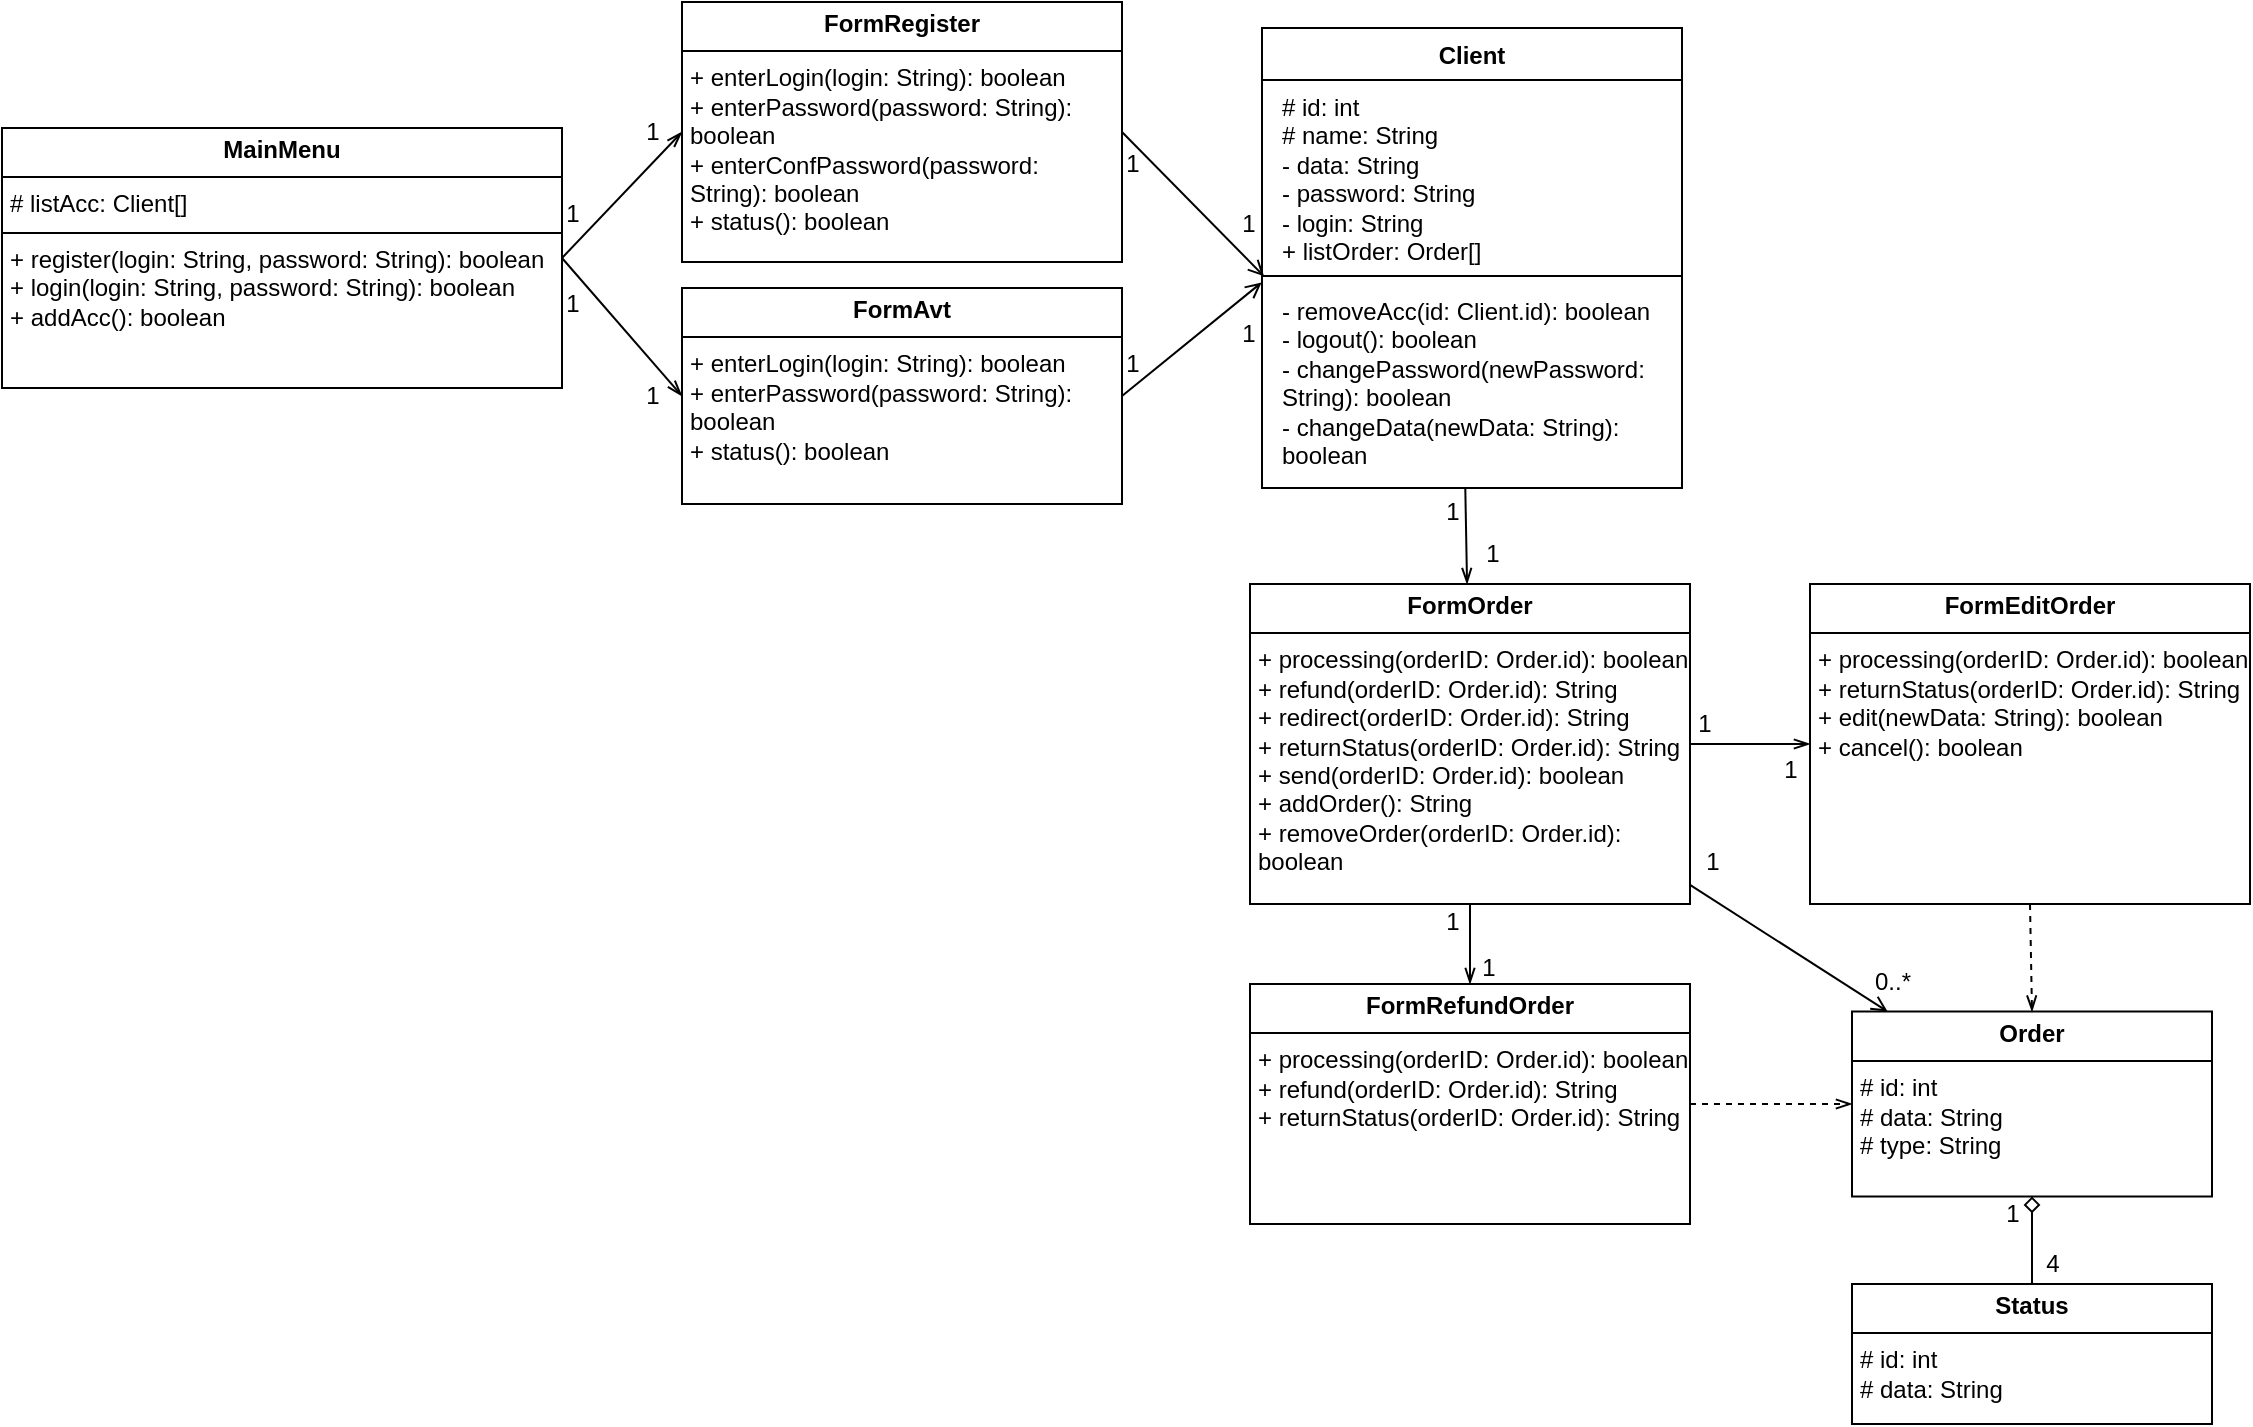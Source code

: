 <mxfile scale="1" border="0" version="24.2.5" type="device">
  <diagram id="C5RBs43oDa-KdzZeNtuy" name="Page-1">
    <mxGraphModel dx="2357" dy="1120" grid="1" gridSize="10" guides="1" tooltips="1" connect="1" arrows="1" fold="1" page="1" pageScale="1" pageWidth="827" pageHeight="1169" math="0" shadow="0">
      <root>
        <mxCell id="WIyWlLk6GJQsqaUBKTNV-0" />
        <mxCell id="WIyWlLk6GJQsqaUBKTNV-1" parent="WIyWlLk6GJQsqaUBKTNV-0" />
        <mxCell id="vQSPAY2r8AdcGBRJIY-V-1" value="&lt;p style=&quot;margin:0px;margin-top:4px;text-align:center;&quot;&gt;&lt;b&gt;Order&lt;/b&gt;&lt;/p&gt;&lt;hr size=&quot;1&quot; style=&quot;border-style:solid;&quot;&gt;&lt;p style=&quot;margin:0px;margin-left:4px;&quot;&gt;# id: int&lt;/p&gt;&lt;p style=&quot;margin:0px;margin-left:4px;&quot;&gt;# data:&amp;nbsp;&lt;span style=&quot;background-color: initial;&quot;&gt;String&lt;/span&gt;&lt;/p&gt;&lt;p style=&quot;margin:0px;margin-left:4px;&quot;&gt;# type:&amp;nbsp;&lt;span style=&quot;background-color: initial;&quot;&gt;String&lt;/span&gt;&lt;/p&gt;&lt;p style=&quot;margin:0px;margin-left:4px;&quot;&gt;&lt;br&gt;&lt;/p&gt;&lt;hr size=&quot;1&quot; style=&quot;border-style:solid;&quot;&gt;&lt;p style=&quot;margin:0px;margin-left:4px;&quot;&gt;&lt;br&gt;&lt;/p&gt;" style="verticalAlign=top;align=left;overflow=fill;html=1;whiteSpace=wrap;" parent="WIyWlLk6GJQsqaUBKTNV-1" vertex="1">
          <mxGeometry x="415" y="1093.75" width="180" height="92.5" as="geometry" />
        </mxCell>
        <mxCell id="vQSPAY2r8AdcGBRJIY-V-2" style="edgeStyle=orthogonalEdgeStyle;rounded=0;orthogonalLoop=1;jettySize=auto;html=1;exitX=0.5;exitY=1;exitDx=0;exitDy=0;" parent="WIyWlLk6GJQsqaUBKTNV-1" edge="1">
          <mxGeometry relative="1" as="geometry">
            <mxPoint x="230" y="820" as="sourcePoint" />
            <mxPoint x="230" y="820" as="targetPoint" />
          </mxGeometry>
        </mxCell>
        <mxCell id="vQSPAY2r8AdcGBRJIY-V-3" value="&lt;p style=&quot;margin:0px;margin-top:4px;text-align:center;&quot;&gt;&lt;b&gt;MainMenu&lt;/b&gt;&lt;/p&gt;&lt;hr size=&quot;1&quot; style=&quot;border-style:solid;&quot;&gt;&lt;p style=&quot;margin:0px;margin-left:4px;&quot;&gt;# listAcc: Client[]&lt;/p&gt;&lt;hr size=&quot;1&quot; style=&quot;border-style:solid;&quot;&gt;&lt;p style=&quot;margin:0px;margin-left:4px;&quot;&gt;&lt;span style=&quot;background-color: initial;&quot;&gt;+ register(login: String, password: String): boolean&lt;/span&gt;&lt;/p&gt;&lt;p style=&quot;margin: 0px 0px 0px 4px;&quot;&gt;+ login(&lt;span style=&quot;background-color: initial;&quot;&gt;login: String, password: String&lt;/span&gt;&lt;span style=&quot;background-color: initial;&quot;&gt;): boolean&lt;/span&gt;&lt;/p&gt;&lt;p style=&quot;margin: 0px 0px 0px 4px;&quot;&gt;+ addAcc(): boolean&lt;br&gt;&lt;/p&gt;" style="verticalAlign=top;align=left;overflow=fill;html=1;whiteSpace=wrap;" parent="WIyWlLk6GJQsqaUBKTNV-1" vertex="1">
          <mxGeometry x="-510" y="652" width="280" height="130" as="geometry" />
        </mxCell>
        <mxCell id="vQSPAY2r8AdcGBRJIY-V-4" value="&lt;p style=&quot;margin:0px;margin-top:4px;text-align:center;&quot;&gt;&lt;span style=&quot;color: rgba(0, 0, 0, 0); font-family: monospace; font-size: 0px; text-wrap: nowrap; background-color: initial; text-align: left;&quot;&gt;%3CmxGraphModel%3E%3Croot%3E%3CmxCell%20id%3D%220%22%2F%3E%3CmxCell%20id%3D%221%22%20parent%3D%220%22%2F%3E%3CmxCell%20id%3D%222%22%20value%3D%22%26lt%3Bp%20style%3D%26quot%3Bmargin%3A0px%3Bmargin-top%3A4px%3Btext-align%3Acenter%3B%26quot%3B%26gt%3B%26lt%3Bb%26gt%3BControlClient%26lt%3B%2Fb%26gt%3B%26lt%3B%2Fp%26gt%3B%26lt%3Bhr%20size%3D%26quot%3B1%26quot%3B%20style%3D%26quot%3Bborder-style%3Asolid%3B%26quot%3B%26gt%3B%26lt%3Bp%20style%3D%26quot%3Bmargin%3A0px%3Bmargin-left%3A4px%3B%26quot%3B%26gt%3B%26lt%3B%2Fp%26gt%3B%26lt%3Bp%20style%3D%26quot%3Bmargin%3A%200px%200px%200px%204px%3B%26quot%3B%26gt%3B%26lt%3Bspan%20style%3D%26quot%3Bbackground-color%3A%20initial%3B%26quot%3B%26gt%3B-%20removeAcc(id%3A%20Client.id)%3A%20boolean%26lt%3B%2Fspan%26gt%3B%26lt%3Bbr%26gt%3B%26lt%3B%2Fp%26gt%3B%26lt%3Bp%20style%3D%26quot%3Bmargin%3A%200px%200px%200px%204px%3B%26quot%3B%26gt%3B-%20logout()%3A%20boolean%26lt%3B%2Fp%26gt%3B%26lt%3Bp%20style%3D%26quot%3Bmargin%3A%200px%200px%200px%204px%3B%26quot%3B%26gt%3B-%20changePassword(newPassword%3A%20String)%3A%20boolean%26lt%3B%2Fp%26gt%3B%26lt%3Bp%20style%3D%26quot%3Bmargin%3A%200px%200px%200px%204px%3B%26quot%3B%26gt%3B-%20changeData(newData%3A%20String)%3A%20boolean%26lt%3B%2Fp%26gt%3B%26lt%3Bp%20style%3D%26quot%3Bmargin%3A%200px%200px%200px%204px%3B%26quot%3B%26gt%3B-%20addAcc()%3A%20boolean%26lt%3B%2Fp%26gt%3B%22%20style%3D%22verticalAlign%3Dtop%3Balign%3Dleft%3Boverflow%3Dfill%3Bhtml%3D1%3BwhiteSpace%3Dwrap%3B%22%20vertex%3D%221%22%20parent%3D%221%22%3E%3CmxGeometry%20x%3D%22-150%22%20y%3D%22710%22%20width%3D%22220%22%20height%3D%22130%22%20as%3D%22geometry%22%2F%3E%3C%2FmxCell%3E%3C%2Froot%3E%3C%2FmxGraphModel%3E&lt;/span&gt;&lt;b&gt;FormOrder&lt;/b&gt;&lt;/p&gt;&lt;hr size=&quot;1&quot; style=&quot;border-style:solid;&quot;&gt;&lt;p style=&quot;margin:0px;margin-left:4px;&quot;&gt;&lt;/p&gt;&lt;p style=&quot;margin:0px;margin-left:4px;&quot;&gt;&lt;span style=&quot;background-color: initial;&quot;&gt;+ processing(&lt;/span&gt;&lt;span style=&quot;background-color: initial;&quot;&gt;orderID&lt;/span&gt;&lt;span style=&quot;background-color: initial;&quot;&gt;: Order.id&lt;/span&gt;&lt;span style=&quot;background-color: initial;&quot;&gt;): boolean&lt;/span&gt;&lt;/p&gt;&lt;p style=&quot;margin:0px;margin-left:4px;&quot;&gt;&lt;span style=&quot;background-color: initial;&quot;&gt;+ refund(&lt;/span&gt;&lt;span style=&quot;background-color: initial;&quot;&gt;orderID&lt;/span&gt;&lt;span style=&quot;background-color: initial;&quot;&gt;: Order.id&lt;/span&gt;&lt;span style=&quot;background-color: initial;&quot;&gt;):&amp;nbsp;&lt;/span&gt;&lt;span style=&quot;background-color: initial;&quot;&gt;String&lt;/span&gt;&lt;/p&gt;&lt;p style=&quot;margin:0px;margin-left:4px;&quot;&gt;&lt;span style=&quot;background-color: initial;&quot;&gt;+&amp;nbsp;&lt;/span&gt;&lt;span style=&quot;background-color: initial;&quot;&gt;redirect(&lt;/span&gt;&lt;span style=&quot;background-color: initial;&quot;&gt;orderID&lt;/span&gt;&lt;span style=&quot;background-color: initial;&quot;&gt;: Order.id&lt;/span&gt;&lt;span style=&quot;background-color: initial;&quot;&gt;):&amp;nbsp;&lt;/span&gt;&lt;span style=&quot;background-color: initial;&quot;&gt;String&lt;/span&gt;&lt;/p&gt;&lt;p style=&quot;margin:0px;margin-left:4px;&quot;&gt;&lt;span style=&quot;background-color: initial;&quot;&gt;+ returnStatus(orderID&lt;/span&gt;&lt;span style=&quot;background-color: initial;&quot;&gt;: Order.id&lt;/span&gt;&lt;span style=&quot;background-color: initial;&quot;&gt;): String&lt;/span&gt;&lt;/p&gt;&lt;p style=&quot;margin: 0px 0px 0px 4px;&quot;&gt;+ send(&lt;span style=&quot;background-color: initial;&quot;&gt;orderID&lt;/span&gt;&lt;span style=&quot;background-color: initial;&quot;&gt;: Order.id&lt;/span&gt;): boolean&lt;/p&gt;&lt;p style=&quot;margin: 0px 0px 0px 4px;&quot;&gt;+ addOrder(): String&lt;br&gt;&lt;/p&gt;&lt;p style=&quot;margin: 0px 0px 0px 4px;&quot;&gt;&lt;span style=&quot;background-color: initial;&quot;&gt;+ removeOrder(&lt;/span&gt;&lt;span style=&quot;background-color: initial;&quot;&gt;orderID&lt;/span&gt;&lt;span style=&quot;background-color: initial;&quot;&gt;: Order.id&lt;/span&gt;&lt;span style=&quot;background-color: initial;&quot;&gt;): boolean&lt;/span&gt;&lt;/p&gt;&lt;p style=&quot;margin: 0px 0px 0px 4px;&quot;&gt;&lt;br&gt;&lt;/p&gt;" style="verticalAlign=top;align=left;overflow=fill;html=1;whiteSpace=wrap;" parent="WIyWlLk6GJQsqaUBKTNV-1" vertex="1">
          <mxGeometry x="114" y="880" width="220" height="160" as="geometry" />
        </mxCell>
        <mxCell id="vQSPAY2r8AdcGBRJIY-V-5" value="" style="endArrow=openThin;html=1;rounded=0;exitX=1;exitY=0.5;exitDx=0;exitDy=0;entryX=0;entryY=0.5;entryDx=0;entryDy=0;endFill=0;" parent="WIyWlLk6GJQsqaUBKTNV-1" source="vQSPAY2r8AdcGBRJIY-V-3" target="vQSPAY2r8AdcGBRJIY-V-14" edge="1">
          <mxGeometry width="50" height="50" relative="1" as="geometry">
            <mxPoint x="100.68" y="860" as="sourcePoint" />
            <mxPoint x="230.0" y="756.79" as="targetPoint" />
            <Array as="points" />
          </mxGeometry>
        </mxCell>
        <mxCell id="vQSPAY2r8AdcGBRJIY-V-6" value="" style="endArrow=openThin;html=1;rounded=0;endFill=0;exitX=0.484;exitY=0.997;exitDx=0;exitDy=0;exitPerimeter=0;" parent="WIyWlLk6GJQsqaUBKTNV-1" source="vQSPAY2r8AdcGBRJIY-V-51" target="vQSPAY2r8AdcGBRJIY-V-4" edge="1">
          <mxGeometry width="50" height="50" relative="1" as="geometry">
            <mxPoint x="227.401" y="820" as="sourcePoint" />
            <mxPoint x="270" y="1010" as="targetPoint" />
          </mxGeometry>
        </mxCell>
        <mxCell id="vQSPAY2r8AdcGBRJIY-V-7" value="" style="endArrow=open;html=1;rounded=0;endFill=0;" parent="WIyWlLk6GJQsqaUBKTNV-1" source="vQSPAY2r8AdcGBRJIY-V-4" target="vQSPAY2r8AdcGBRJIY-V-1" edge="1">
          <mxGeometry width="50" height="50" relative="1" as="geometry">
            <mxPoint x="190" y="980" as="sourcePoint" />
            <mxPoint x="320" y="1035" as="targetPoint" />
          </mxGeometry>
        </mxCell>
        <mxCell id="vQSPAY2r8AdcGBRJIY-V-8" value="1" style="text;html=1;align=center;verticalAlign=middle;resizable=0;points=[];autosize=1;strokeColor=none;fillColor=none;" parent="WIyWlLk6GJQsqaUBKTNV-1" vertex="1">
          <mxGeometry x="-180" y="686" width="30" height="30" as="geometry" />
        </mxCell>
        <mxCell id="vQSPAY2r8AdcGBRJIY-V-10" value="1" style="text;html=1;align=center;verticalAlign=middle;resizable=0;points=[];autosize=1;strokeColor=none;fillColor=none;" parent="WIyWlLk6GJQsqaUBKTNV-1" vertex="1">
          <mxGeometry x="200" y="829" width="30" height="30" as="geometry" />
        </mxCell>
        <mxCell id="vQSPAY2r8AdcGBRJIY-V-12" value="1" style="text;html=1;align=center;verticalAlign=middle;resizable=0;points=[];autosize=1;strokeColor=none;fillColor=none;" parent="WIyWlLk6GJQsqaUBKTNV-1" vertex="1">
          <mxGeometry x="326" y="935" width="30" height="30" as="geometry" />
        </mxCell>
        <mxCell id="vQSPAY2r8AdcGBRJIY-V-13" value="1" style="text;html=1;align=center;verticalAlign=middle;resizable=0;points=[];autosize=1;strokeColor=none;fillColor=none;" parent="WIyWlLk6GJQsqaUBKTNV-1" vertex="1">
          <mxGeometry x="218" y="1057" width="30" height="30" as="geometry" />
        </mxCell>
        <mxCell id="vQSPAY2r8AdcGBRJIY-V-14" value="&lt;p style=&quot;margin:0px;margin-top:4px;text-align:center;&quot;&gt;&lt;b&gt;FormRegister&lt;/b&gt;&lt;span style=&quot;color: rgba(0, 0, 0, 0); font-family: monospace; font-size: 0px; text-wrap: nowrap; background-color: initial; text-align: left;&quot;&gt;%3CmxGraphModel%3E%3Croot%3E%3CmxCell%20id%3D%220%22%2F%3E%3CmxCell%20id%3D%221%22%20parent%3D%220%22%2F%3E%3CmxCell%20id%3D%222%22%20value%3D%221%22%20style%3D%22text%3Bhtml%3D1%3Balign%3Dcenter%3BverticalAlign%3Dmiddle%3Bresizable%3D0%3Bpoints%3D%5B%5D%3Bautosize%3D1%3BstrokeColor%3Dnone%3BfillColor%3Dnone%3B%22%20vertex%3D%221%22%20parent%3D%221%22%3E%3CmxGeometry%20x%3D%22220%22%20y%3D%221050%22%20width%3D%2230%22%20height%3D%2230%22%20as%3D%22geometry%22%2F%3E%3C%2FmxCell%3E%3C%2Froot%3E%3C%2FmxGraphModel%3E&lt;/span&gt;&lt;span style=&quot;background-color: initial; color: rgba(0, 0, 0, 0); font-family: monospace; font-size: 0px; text-align: left; text-wrap: nowrap;&quot;&gt;%3CmxGraphModel%3E%3Croot%3E%3CmxCell%20id%3D%220%22%2F%3E%3CmxCell%20id%3D%221%22%20parent%3D%220%22%2F%3E%3CmxCell%20id%3D%222%22%20value%3D%221%22%20style%3D%22text%3Bhtml%3D1%3Balign%3Dcenter%3BverticalAlign%3Dmiddle%3Bresizable%3D0%3Bpoints%3D%5B%5D%3Bautosize%3D1%3BstrokeColor%3Dnone%3BfillColor%3Dnone%3B%22%20vertex%3D%221%22%20parent%3D%221%22%3E%3CmxGeometry%20x%3D%22220%22%20y%3D%221050%22%20width%3D%2230%22%20height%3D%2230%22%20as%3D%22geometry%22%2F%3E%3C%2FmxCell%3E%3C%2Froot%3E%3C%2FmxGraphModel%3E&lt;/span&gt;&lt;/p&gt;&lt;hr style=&quot;border-style: solid;&quot; size=&quot;1&quot;&gt;&lt;p style=&quot;margin: 0px 0px 0px 4px;&quot;&gt;&lt;/p&gt;&lt;p style=&quot;margin: 0px 0px 0px 4px;&quot;&gt;+ enterLogin(login: String): boolean&lt;/p&gt;&lt;p style=&quot;margin: 0px 0px 0px 4px;&quot;&gt;+ enterPassword(password: String): boolean&lt;br&gt;+ enterConfPassword(password: String): boolean&lt;/p&gt;&lt;p style=&quot;margin: 0px 0px 0px 4px;&quot;&gt;+ status(): boolean&lt;/p&gt;" style="verticalAlign=top;align=left;overflow=fill;html=1;whiteSpace=wrap;" parent="WIyWlLk6GJQsqaUBKTNV-1" vertex="1">
          <mxGeometry x="-170" y="589" width="220" height="130" as="geometry" />
        </mxCell>
        <mxCell id="vQSPAY2r8AdcGBRJIY-V-15" value="" style="endArrow=open;html=1;rounded=0;exitX=1;exitY=0.5;exitDx=0;exitDy=0;entryX=0.005;entryY=1.044;entryDx=0;entryDy=0;endFill=0;entryPerimeter=0;" parent="WIyWlLk6GJQsqaUBKTNV-1" source="vQSPAY2r8AdcGBRJIY-V-14" target="vQSPAY2r8AdcGBRJIY-V-49" edge="1">
          <mxGeometry width="50" height="50" relative="1" as="geometry">
            <mxPoint x="30" y="891" as="sourcePoint" />
            <mxPoint x="134" y="713" as="targetPoint" />
            <Array as="points" />
          </mxGeometry>
        </mxCell>
        <mxCell id="vQSPAY2r8AdcGBRJIY-V-17" value="1" style="text;html=1;align=center;verticalAlign=middle;resizable=0;points=[];autosize=1;strokeColor=none;fillColor=none;" parent="WIyWlLk6GJQsqaUBKTNV-1" vertex="1">
          <mxGeometry x="40" y="655" width="30" height="30" as="geometry" />
        </mxCell>
        <mxCell id="vQSPAY2r8AdcGBRJIY-V-20" value="&lt;p style=&quot;margin:0px;margin-top:4px;text-align:center;&quot;&gt;&lt;span style=&quot;color: rgba(0, 0, 0, 0); font-family: monospace; font-size: 0px; text-wrap: nowrap; background-color: initial; text-align: left;&quot;&gt;%3CmxGraphModel%3E%3Croot%3E%3CmxCell%20id%3D%220%22%2F%3E%3CmxCell%20id%3D%221%22%20parent%3D%220%22%2F%3E%3CmxCell%20id%3D%222%22%20value%3D%22%26lt%3Bp%20style%3D%26quot%3Bmargin%3A0px%3Bmargin-top%3A4px%3Btext-align%3Acenter%3B%26quot%3B%26gt%3B%26lt%3Bb%26gt%3BControlClient%26lt%3B%2Fb%26gt%3B%26lt%3B%2Fp%26gt%3B%26lt%3Bhr%20size%3D%26quot%3B1%26quot%3B%20style%3D%26quot%3Bborder-style%3Asolid%3B%26quot%3B%26gt%3B%26lt%3Bp%20style%3D%26quot%3Bmargin%3A0px%3Bmargin-left%3A4px%3B%26quot%3B%26gt%3B%26lt%3B%2Fp%26gt%3B%26lt%3Bp%20style%3D%26quot%3Bmargin%3A%200px%200px%200px%204px%3B%26quot%3B%26gt%3B%26lt%3Bspan%20style%3D%26quot%3Bbackground-color%3A%20initial%3B%26quot%3B%26gt%3B-%20removeAcc(id%3A%20Client.id)%3A%20boolean%26lt%3B%2Fspan%26gt%3B%26lt%3Bbr%26gt%3B%26lt%3B%2Fp%26gt%3B%26lt%3Bp%20style%3D%26quot%3Bmargin%3A%200px%200px%200px%204px%3B%26quot%3B%26gt%3B-%20logout()%3A%20boolean%26lt%3B%2Fp%26gt%3B%26lt%3Bp%20style%3D%26quot%3Bmargin%3A%200px%200px%200px%204px%3B%26quot%3B%26gt%3B-%20changePassword(newPassword%3A%20String)%3A%20boolean%26lt%3B%2Fp%26gt%3B%26lt%3Bp%20style%3D%26quot%3Bmargin%3A%200px%200px%200px%204px%3B%26quot%3B%26gt%3B-%20changeData(newData%3A%20String)%3A%20boolean%26lt%3B%2Fp%26gt%3B%26lt%3Bp%20style%3D%26quot%3Bmargin%3A%200px%200px%200px%204px%3B%26quot%3B%26gt%3B-%20addAcc()%3A%20boolean%26lt%3B%2Fp%26gt%3B%22%20style%3D%22verticalAlign%3Dtop%3Balign%3Dleft%3Boverflow%3Dfill%3Bhtml%3D1%3BwhiteSpace%3Dwrap%3B%22%20vertex%3D%221%22%20parent%3D%221%22%3E%3CmxGeometry%20x%3D%22-150%22%20y%3D%22710%22%20width%3D%22220%22%20height%3D%22130%22%20as%3D%22geometry%22%2F%3E%3C%2FmxCell%3E%3C%2Froot%3E%3C%2FmxGraphModel%3E&lt;/span&gt;&lt;b&gt;FormEditOrder&lt;/b&gt;&lt;/p&gt;&lt;hr size=&quot;1&quot; style=&quot;border-style:solid;&quot;&gt;&lt;p style=&quot;margin:0px;margin-left:4px;&quot;&gt;&lt;/p&gt;&lt;p style=&quot;margin:0px;margin-left:4px;&quot;&gt;&lt;span style=&quot;background-color: initial;&quot;&gt;+ processing(&lt;/span&gt;&lt;span style=&quot;background-color: initial;&quot;&gt;orderID&lt;/span&gt;&lt;span style=&quot;background-color: initial;&quot;&gt;: Order.id&lt;/span&gt;&lt;span style=&quot;background-color: initial;&quot;&gt;): boolean&lt;/span&gt;&lt;/p&gt;&lt;p style=&quot;margin:0px;margin-left:4px;&quot;&gt;&lt;span style=&quot;background-color: initial;&quot;&gt;+ returnStatus(&lt;/span&gt;&lt;span style=&quot;background-color: initial;&quot;&gt;orderID&lt;/span&gt;&lt;span style=&quot;background-color: initial;&quot;&gt;: Order.id&lt;/span&gt;&lt;span style=&quot;background-color: initial;&quot;&gt;): String&lt;/span&gt;&lt;/p&gt;&lt;p style=&quot;margin: 0px 0px 0px 4px;&quot;&gt;+ edit(newData: String): boolean&lt;br&gt;&lt;/p&gt;&lt;p style=&quot;margin: 0px 0px 0px 4px;&quot;&gt;+ cancel(): boolean&lt;/p&gt;" style="verticalAlign=top;align=left;overflow=fill;html=1;whiteSpace=wrap;" parent="WIyWlLk6GJQsqaUBKTNV-1" vertex="1">
          <mxGeometry x="394" y="880" width="220" height="160" as="geometry" />
        </mxCell>
        <mxCell id="vQSPAY2r8AdcGBRJIY-V-21" value="" style="endArrow=openThin;html=1;rounded=0;entryX=0;entryY=0.5;entryDx=0;entryDy=0;endFill=0;exitX=1;exitY=0.5;exitDx=0;exitDy=0;" parent="WIyWlLk6GJQsqaUBKTNV-1" source="vQSPAY2r8AdcGBRJIY-V-4" target="vQSPAY2r8AdcGBRJIY-V-20" edge="1">
          <mxGeometry width="50" height="50" relative="1" as="geometry">
            <mxPoint x="200" y="830" as="sourcePoint" />
            <mxPoint x="250" y="780" as="targetPoint" />
          </mxGeometry>
        </mxCell>
        <mxCell id="vQSPAY2r8AdcGBRJIY-V-22" value="" style="endArrow=openThin;html=1;rounded=0;entryX=0.5;entryY=0;entryDx=0;entryDy=0;exitX=0.5;exitY=1;exitDx=0;exitDy=0;dashed=1;endFill=0;" parent="WIyWlLk6GJQsqaUBKTNV-1" source="vQSPAY2r8AdcGBRJIY-V-20" target="vQSPAY2r8AdcGBRJIY-V-1" edge="1">
          <mxGeometry width="50" height="50" relative="1" as="geometry">
            <mxPoint x="330" y="785" as="sourcePoint" />
            <mxPoint x="340" y="840" as="targetPoint" />
          </mxGeometry>
        </mxCell>
        <mxCell id="vQSPAY2r8AdcGBRJIY-V-30" value="&lt;p style=&quot;margin:0px;margin-top:4px;text-align:center;&quot;&gt;&lt;span style=&quot;color: rgba(0, 0, 0, 0); font-family: monospace; font-size: 0px; text-wrap: nowrap; background-color: initial; text-align: left;&quot;&gt;%3CmxGraphModel%3E%3Croot%3E%3CmxCell%20id%3D%220%22%2F%3E%3CmxCell%20id%3D%221%22%20parent%3D%220%22%2F%3E%3CmxCell%20id%3D%222%22%20value%3D%22%26lt%3Bp%20style%3D%26quot%3Bmargin%3A0px%3Bmargin-top%3A4px%3Btext-align%3Acenter%3B%26quot%3B%26gt%3B%26lt%3Bb%26gt%3BControlClient%26lt%3B%2Fb%26gt%3B%26lt%3B%2Fp%26gt%3B%26lt%3Bhr%20size%3D%26quot%3B1%26quot%3B%20style%3D%26quot%3Bborder-style%3Asolid%3B%26quot%3B%26gt%3B%26lt%3Bp%20style%3D%26quot%3Bmargin%3A0px%3Bmargin-left%3A4px%3B%26quot%3B%26gt%3B%26lt%3B%2Fp%26gt%3B%26lt%3Bp%20style%3D%26quot%3Bmargin%3A%200px%200px%200px%204px%3B%26quot%3B%26gt%3B%26lt%3Bspan%20style%3D%26quot%3Bbackground-color%3A%20initial%3B%26quot%3B%26gt%3B-%20removeAcc(id%3A%20Client.id)%3A%20boolean%26lt%3B%2Fspan%26gt%3B%26lt%3Bbr%26gt%3B%26lt%3B%2Fp%26gt%3B%26lt%3Bp%20style%3D%26quot%3Bmargin%3A%200px%200px%200px%204px%3B%26quot%3B%26gt%3B-%20logout()%3A%20boolean%26lt%3B%2Fp%26gt%3B%26lt%3Bp%20style%3D%26quot%3Bmargin%3A%200px%200px%200px%204px%3B%26quot%3B%26gt%3B-%20changePassword(newPassword%3A%20String)%3A%20boolean%26lt%3B%2Fp%26gt%3B%26lt%3Bp%20style%3D%26quot%3Bmargin%3A%200px%200px%200px%204px%3B%26quot%3B%26gt%3B-%20changeData(newData%3A%20String)%3A%20boolean%26lt%3B%2Fp%26gt%3B%26lt%3Bp%20style%3D%26quot%3Bmargin%3A%200px%200px%200px%204px%3B%26quot%3B%26gt%3B-%20addAcc()%3A%20boolean%26lt%3B%2Fp%26gt%3B%22%20style%3D%22verticalAlign%3Dtop%3Balign%3Dleft%3Boverflow%3Dfill%3Bhtml%3D1%3BwhiteSpace%3Dwrap%3B%22%20vertex%3D%221%22%20parent%3D%221%22%3E%3CmxGeometry%20x%3D%22-150%22%20y%3D%22710%22%20width%3D%22220%22%20height%3D%22130%22%20as%3D%22geometry%22%2F%3E%3C%2FmxCell%3E%3C%2Froot%3E%3C%2FmxGraphModel%R3ECanct&lt;/span&gt;&lt;b&gt;FormRefundOrder&lt;/b&gt;&lt;/p&gt;&lt;hr size=&quot;1&quot; style=&quot;border-style:solid;&quot;&gt;&lt;p style=&quot;margin:0px;margin-left:4px;&quot;&gt;&lt;/p&gt;&lt;p style=&quot;margin:0px;margin-left:4px;&quot;&gt;&lt;span style=&quot;background-color: initial;&quot;&gt;+ processing(&lt;/span&gt;&lt;span style=&quot;background-color: initial;&quot;&gt;orderID&lt;/span&gt;&lt;span style=&quot;background-color: initial;&quot;&gt;: Order.id&lt;/span&gt;&lt;span style=&quot;background-color: initial;&quot;&gt;): boolean&lt;/span&gt;&lt;/p&gt;&lt;p style=&quot;margin:0px;margin-left:4px;&quot;&gt;&lt;span style=&quot;background-color: initial;&quot;&gt;+ refund(&lt;/span&gt;&lt;span style=&quot;background-color: initial;&quot;&gt;orderID&lt;/span&gt;&lt;span style=&quot;background-color: initial;&quot;&gt;: Order.id&lt;/span&gt;&lt;span style=&quot;background-color: initial;&quot;&gt;):&amp;nbsp;&lt;/span&gt;&lt;span style=&quot;background-color: initial;&quot;&gt;String&lt;/span&gt;&lt;/p&gt;&lt;p style=&quot;margin:0px;margin-left:4px;&quot;&gt;&lt;span style=&quot;background-color: initial;&quot;&gt;+ returnStatus(&lt;/span&gt;&lt;span style=&quot;background-color: initial;&quot;&gt;orderID&lt;/span&gt;&lt;span style=&quot;background-color: initial;&quot;&gt;: Order.id&lt;/span&gt;&lt;span style=&quot;background-color: initial;&quot;&gt;): String&lt;/span&gt;&lt;/p&gt;&lt;p style=&quot;margin: 0px 0px 0px 4px;&quot;&gt;&lt;br&gt;&lt;/p&gt;&lt;p style=&quot;margin: 0px 0px 0px 4px;&quot;&gt;&lt;br&gt;&lt;/p&gt;" style="verticalAlign=top;align=left;overflow=fill;html=1;whiteSpace=wrap;" parent="WIyWlLk6GJQsqaUBKTNV-1" vertex="1">
          <mxGeometry x="114" y="1080" width="220" height="120" as="geometry" />
        </mxCell>
        <mxCell id="vQSPAY2r8AdcGBRJIY-V-32" value="" style="endArrow=openThin;html=1;rounded=0;entryX=0.5;entryY=0;entryDx=0;entryDy=0;endFill=0;exitX=0.5;exitY=1;exitDx=0;exitDy=0;" parent="WIyWlLk6GJQsqaUBKTNV-1" source="vQSPAY2r8AdcGBRJIY-V-4" target="vQSPAY2r8AdcGBRJIY-V-30" edge="1">
          <mxGeometry width="50" height="50" relative="1" as="geometry">
            <mxPoint x="344" y="970" as="sourcePoint" />
            <mxPoint x="404" y="970" as="targetPoint" />
          </mxGeometry>
        </mxCell>
        <mxCell id="vQSPAY2r8AdcGBRJIY-V-33" value="1" style="text;html=1;align=center;verticalAlign=middle;resizable=0;points=[];autosize=1;strokeColor=none;fillColor=none;" parent="WIyWlLk6GJQsqaUBKTNV-1" vertex="1">
          <mxGeometry x="200" y="1034" width="30" height="30" as="geometry" />
        </mxCell>
        <mxCell id="vQSPAY2r8AdcGBRJIY-V-34" value="1" style="text;html=1;align=center;verticalAlign=middle;resizable=0;points=[];autosize=1;strokeColor=none;fillColor=none;" parent="WIyWlLk6GJQsqaUBKTNV-1" vertex="1">
          <mxGeometry x="369" y="958" width="30" height="30" as="geometry" />
        </mxCell>
        <mxCell id="vQSPAY2r8AdcGBRJIY-V-36" value="&lt;p style=&quot;margin:0px;margin-top:4px;text-align:center;&quot;&gt;&lt;b&gt;FormAvt&lt;/b&gt;&lt;span style=&quot;color: rgba(0, 0, 0, 0); font-family: monospace; font-size: 0px; text-wrap: nowrap; background-color: initial; text-align: left;&quot;&gt;%3CmxGraphModel%3E%3Croot%3E%3CmxCell%20id%3D%220%22%2F%3E%3CmxCell%20id%3D%221%22%20parent%3D%220%22%2F%3E%3CmxCell%20id%3D%222%22%20value%3D%221%22%20style%3D%22text%3Bhtml%3D1%3Balign%3Dcenter%3BverticalAlign%3Dmiddle%3Bresizable%3D0%3Bpoints%3D%5B%5D%3Bautosize%3D1%3BstrokeColor%3Dnone%3BfillColor%3Dnone%3B%22%20vertex%3D%221%22%20parent%3D%221%22%3E%3CmxGeometry%20x%3D%22220%22%20y%3D%221050%22%20width%3D%2230%22%20height%3D%2230%22%20as%3D%22geometry%22%2F%3E%3C%2FmxCell%3E%3C%2Froot%3E%3C%2FmxGraphModel%3E&lt;/span&gt;&lt;/p&gt;&lt;hr size=&quot;1&quot; style=&quot;border-style:solid;&quot;&gt;&lt;p style=&quot;margin:0px;margin-left:4px;&quot;&gt;&lt;/p&gt;&lt;p style=&quot;margin: 0px 0px 0px 4px;&quot;&gt;+ enterLogin(login: String): boolean&lt;/p&gt;&lt;p style=&quot;margin: 0px 0px 0px 4px;&quot;&gt;+ enterPassword(password: String): boolean&lt;/p&gt;&lt;p style=&quot;margin: 0px 0px 0px 4px;&quot;&gt;+ status(): boolean&lt;/p&gt;" style="verticalAlign=top;align=left;overflow=fill;html=1;whiteSpace=wrap;" parent="WIyWlLk6GJQsqaUBKTNV-1" vertex="1">
          <mxGeometry x="-170" y="732" width="220" height="108" as="geometry" />
        </mxCell>
        <mxCell id="vQSPAY2r8AdcGBRJIY-V-37" value="" style="endArrow=openThin;html=1;rounded=0;exitX=1;exitY=0.5;exitDx=0;exitDy=0;entryX=0;entryY=0.5;entryDx=0;entryDy=0;endFill=0;" parent="WIyWlLk6GJQsqaUBKTNV-1" source="vQSPAY2r8AdcGBRJIY-V-3" target="vQSPAY2r8AdcGBRJIY-V-36" edge="1">
          <mxGeometry width="50" height="50" relative="1" as="geometry">
            <mxPoint x="-190" y="777" as="sourcePoint" />
            <mxPoint x="-140" y="777" as="targetPoint" />
            <Array as="points" />
          </mxGeometry>
        </mxCell>
        <mxCell id="vQSPAY2r8AdcGBRJIY-V-38" value="1" style="text;html=1;align=center;verticalAlign=middle;resizable=0;points=[];autosize=1;strokeColor=none;fillColor=none;" parent="WIyWlLk6GJQsqaUBKTNV-1" vertex="1">
          <mxGeometry x="-240" y="725" width="30" height="30" as="geometry" />
        </mxCell>
        <mxCell id="vQSPAY2r8AdcGBRJIY-V-39" value="1" style="text;html=1;align=center;verticalAlign=middle;resizable=0;points=[];autosize=1;strokeColor=none;fillColor=none;" parent="WIyWlLk6GJQsqaUBKTNV-1" vertex="1">
          <mxGeometry x="-240" y="680" width="30" height="30" as="geometry" />
        </mxCell>
        <mxCell id="vQSPAY2r8AdcGBRJIY-V-40" value="" style="endArrow=open;html=1;rounded=0;exitX=1;exitY=0.5;exitDx=0;exitDy=0;entryX=-0.001;entryY=-0.007;entryDx=0;entryDy=0;endFill=0;entryPerimeter=0;" parent="WIyWlLk6GJQsqaUBKTNV-1" source="vQSPAY2r8AdcGBRJIY-V-36" target="vQSPAY2r8AdcGBRJIY-V-51" edge="1">
          <mxGeometry width="50" height="50" relative="1" as="geometry">
            <mxPoint x="80" y="711" as="sourcePoint" />
            <mxPoint x="134" y="713" as="targetPoint" />
            <Array as="points" />
          </mxGeometry>
        </mxCell>
        <mxCell id="vQSPAY2r8AdcGBRJIY-V-42" value="1" style="text;html=1;align=center;verticalAlign=middle;resizable=0;points=[];autosize=1;strokeColor=none;fillColor=none;" parent="WIyWlLk6GJQsqaUBKTNV-1" vertex="1">
          <mxGeometry x="40" y="755" width="30" height="30" as="geometry" />
        </mxCell>
        <mxCell id="vQSPAY2r8AdcGBRJIY-V-43" value="" style="endArrow=openThin;html=1;rounded=0;entryX=0;entryY=0.5;entryDx=0;entryDy=0;exitX=1;exitY=0.5;exitDx=0;exitDy=0;dashed=1;endFill=0;" parent="WIyWlLk6GJQsqaUBKTNV-1" source="vQSPAY2r8AdcGBRJIY-V-30" target="vQSPAY2r8AdcGBRJIY-V-1" edge="1">
          <mxGeometry width="50" height="50" relative="1" as="geometry">
            <mxPoint x="514" y="1050" as="sourcePoint" />
            <mxPoint x="515" y="1104" as="targetPoint" />
          </mxGeometry>
        </mxCell>
        <mxCell id="vQSPAY2r8AdcGBRJIY-V-45" value="1" style="text;html=1;align=center;verticalAlign=middle;resizable=0;points=[];autosize=1;strokeColor=none;fillColor=none;" parent="WIyWlLk6GJQsqaUBKTNV-1" vertex="1">
          <mxGeometry x="480" y="1180" width="30" height="30" as="geometry" />
        </mxCell>
        <mxCell id="vQSPAY2r8AdcGBRJIY-V-48" value="&lt;b&gt;Client&lt;/b&gt;" style="swimlane;fontStyle=1;align=center;verticalAlign=top;childLayout=stackLayout;horizontal=1;startSize=26;horizontalStack=0;resizeParent=1;resizeParentMax=0;resizeLast=0;collapsible=1;marginBottom=0;whiteSpace=wrap;html=1;" parent="WIyWlLk6GJQsqaUBKTNV-1" vertex="1">
          <mxGeometry x="120" y="602" width="210" height="230" as="geometry" />
        </mxCell>
        <mxCell id="vQSPAY2r8AdcGBRJIY-V-49" value="&lt;p style=&quot;margin: 0px 0px 0px 4px;&quot;&gt;# id: int&lt;/p&gt;&lt;p style=&quot;margin: 0px 0px 0px 4px;&quot;&gt;# name:&amp;nbsp;&lt;span style=&quot;background-color: initial;&quot;&gt;String&lt;/span&gt;&lt;/p&gt;&lt;p style=&quot;margin: 0px 0px 0px 4px;&quot;&gt;- data:&amp;nbsp;&lt;span style=&quot;background-color: initial;&quot;&gt;String&lt;/span&gt;&lt;/p&gt;&lt;p style=&quot;margin: 0px 0px 0px 4px;&quot;&gt;- password: String&lt;br&gt;- login:&amp;nbsp;&lt;span style=&quot;background-color: initial;&quot;&gt;String&lt;/span&gt;&lt;/p&gt;&lt;p style=&quot;margin: 0px 0px 0px 4px;&quot;&gt;+ listOrder: Order[]&lt;/p&gt;" style="text;strokeColor=none;fillColor=none;align=left;verticalAlign=top;spacingLeft=4;spacingRight=4;overflow=hidden;rotatable=0;points=[[0,0.5],[1,0.5]];portConstraint=eastwest;whiteSpace=wrap;html=1;" parent="vQSPAY2r8AdcGBRJIY-V-48" vertex="1">
          <mxGeometry y="26" width="210" height="94" as="geometry" />
        </mxCell>
        <mxCell id="vQSPAY2r8AdcGBRJIY-V-50" value="" style="line;strokeWidth=1;fillColor=none;align=left;verticalAlign=middle;spacingTop=-1;spacingLeft=3;spacingRight=3;rotatable=0;labelPosition=right;points=[];portConstraint=eastwest;strokeColor=inherit;" parent="vQSPAY2r8AdcGBRJIY-V-48" vertex="1">
          <mxGeometry y="120" width="210" height="8" as="geometry" />
        </mxCell>
        <mxCell id="vQSPAY2r8AdcGBRJIY-V-51" value="&lt;p style=&quot;margin: 0px 0px 0px 4px;&quot;&gt;&lt;span style=&quot;background-color: initial;&quot;&gt;- removeAcc(id: Client.id): boolean&lt;/span&gt;&lt;br&gt;&lt;/p&gt;&lt;p style=&quot;margin: 0px 0px 0px 4px;&quot;&gt;- logout(): boolean&lt;/p&gt;&lt;p style=&quot;margin: 0px 0px 0px 4px;&quot;&gt;- changePassword(newPassword: String): boolean&lt;/p&gt;&lt;p style=&quot;margin: 0px 0px 0px 4px;&quot;&gt;- changeData(newData: String): boolean&lt;/p&gt;" style="text;strokeColor=none;fillColor=none;align=left;verticalAlign=top;spacingLeft=4;spacingRight=4;overflow=hidden;rotatable=0;points=[[0,0.5],[1,0.5]];portConstraint=eastwest;whiteSpace=wrap;html=1;" parent="vQSPAY2r8AdcGBRJIY-V-48" vertex="1">
          <mxGeometry y="128" width="210" height="102" as="geometry" />
        </mxCell>
        <mxCell id="vQSPAY2r8AdcGBRJIY-V-56" value="1" style="text;html=1;align=center;verticalAlign=middle;resizable=0;points=[];autosize=1;strokeColor=none;fillColor=none;" parent="WIyWlLk6GJQsqaUBKTNV-1" vertex="1">
          <mxGeometry x="98" y="740" width="30" height="30" as="geometry" />
        </mxCell>
        <mxCell id="vQSPAY2r8AdcGBRJIY-V-57" value="1" style="text;html=1;align=center;verticalAlign=middle;resizable=0;points=[];autosize=1;strokeColor=none;fillColor=none;" parent="WIyWlLk6GJQsqaUBKTNV-1" vertex="1">
          <mxGeometry x="98" y="685" width="30" height="30" as="geometry" />
        </mxCell>
        <mxCell id="vQSPAY2r8AdcGBRJIY-V-58" value="1" style="text;html=1;align=center;verticalAlign=middle;resizable=0;points=[];autosize=1;strokeColor=none;fillColor=none;" parent="WIyWlLk6GJQsqaUBKTNV-1" vertex="1">
          <mxGeometry x="330" y="1004" width="30" height="30" as="geometry" />
        </mxCell>
        <mxCell id="vQSPAY2r8AdcGBRJIY-V-60" value="&lt;p style=&quot;margin:0px;margin-top:4px;text-align:center;&quot;&gt;&lt;b&gt;Status&lt;/b&gt;&lt;/p&gt;&lt;hr size=&quot;1&quot; style=&quot;border-style:solid;&quot;&gt;&lt;p style=&quot;margin:0px;margin-left:4px;&quot;&gt;# id: int&lt;/p&gt;&lt;p style=&quot;margin:0px;margin-left:4px;&quot;&gt;# data:&amp;nbsp;&lt;span style=&quot;background-color: initial;&quot;&gt;String&lt;/span&gt;&lt;/p&gt;&lt;p style=&quot;margin:0px;margin-left:4px;&quot;&gt;&lt;br&gt;&lt;/p&gt;&lt;p style=&quot;margin:0px;margin-left:4px;&quot;&gt;&lt;br&gt;&lt;/p&gt;&lt;hr size=&quot;1&quot; style=&quot;border-style:solid;&quot;&gt;&lt;p style=&quot;margin:0px;margin-left:4px;&quot;&gt;&lt;br&gt;&lt;/p&gt;" style="verticalAlign=top;align=left;overflow=fill;html=1;whiteSpace=wrap;" parent="WIyWlLk6GJQsqaUBKTNV-1" vertex="1">
          <mxGeometry x="415" y="1230" width="180" height="70" as="geometry" />
        </mxCell>
        <mxCell id="vQSPAY2r8AdcGBRJIY-V-61" value="" style="endArrow=none;html=1;rounded=0;exitX=0.5;exitY=1;exitDx=0;exitDy=0;endFill=0;startArrow=diamond;startFill=0;" parent="WIyWlLk6GJQsqaUBKTNV-1" source="vQSPAY2r8AdcGBRJIY-V-1" target="vQSPAY2r8AdcGBRJIY-V-60" edge="1">
          <mxGeometry width="50" height="50" relative="1" as="geometry">
            <mxPoint x="360" y="1230" as="sourcePoint" />
            <mxPoint x="441" y="1230" as="targetPoint" />
          </mxGeometry>
        </mxCell>
        <mxCell id="vQSPAY2r8AdcGBRJIY-V-62" value="0..*" style="text;html=1;align=center;verticalAlign=middle;resizable=0;points=[];autosize=1;strokeColor=none;fillColor=none;" parent="WIyWlLk6GJQsqaUBKTNV-1" vertex="1">
          <mxGeometry x="415" y="1064" width="40" height="30" as="geometry" />
        </mxCell>
        <mxCell id="vQSPAY2r8AdcGBRJIY-V-63" value="1" style="text;html=1;align=center;verticalAlign=middle;resizable=0;points=[];autosize=1;strokeColor=none;fillColor=none;" parent="WIyWlLk6GJQsqaUBKTNV-1" vertex="1">
          <mxGeometry x="220" y="850" width="30" height="30" as="geometry" />
        </mxCell>
        <mxCell id="vQSPAY2r8AdcGBRJIY-V-64" value="1" style="text;html=1;align=center;verticalAlign=middle;resizable=0;points=[];autosize=1;strokeColor=none;fillColor=none;" parent="WIyWlLk6GJQsqaUBKTNV-1" vertex="1">
          <mxGeometry x="-200" y="639" width="30" height="30" as="geometry" />
        </mxCell>
        <mxCell id="vQSPAY2r8AdcGBRJIY-V-65" value="1" style="text;html=1;align=center;verticalAlign=middle;resizable=0;points=[];autosize=1;strokeColor=none;fillColor=none;" parent="WIyWlLk6GJQsqaUBKTNV-1" vertex="1">
          <mxGeometry x="-200" y="771" width="30" height="30" as="geometry" />
        </mxCell>
        <mxCell id="vQSPAY2r8AdcGBRJIY-V-66" value="4" style="text;html=1;align=center;verticalAlign=middle;resizable=0;points=[];autosize=1;strokeColor=none;fillColor=none;" parent="WIyWlLk6GJQsqaUBKTNV-1" vertex="1">
          <mxGeometry x="500" y="1205" width="30" height="30" as="geometry" />
        </mxCell>
      </root>
    </mxGraphModel>
  </diagram>
</mxfile>
